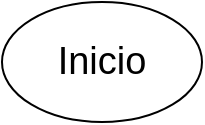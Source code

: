 <mxfile version="24.7.17">
  <diagram id="C5RBs43oDa-KdzZeNtuy" name="Page-1">
    <mxGraphModel dx="1114" dy="602" grid="1" gridSize="10" guides="1" tooltips="1" connect="1" arrows="1" fold="1" page="1" pageScale="1" pageWidth="827" pageHeight="1169" math="0" shadow="0">
      <root>
        <mxCell id="WIyWlLk6GJQsqaUBKTNV-0" />
        <mxCell id="WIyWlLk6GJQsqaUBKTNV-1" parent="WIyWlLk6GJQsqaUBKTNV-0" />
        <mxCell id="1Ynt2NGZ-HXczmNSVzjk-0" value="Inicio" style="strokeWidth=1;html=1;shape=mxgraph.flowchart.start_1;whiteSpace=wrap;fontSize=19;" vertex="1" parent="WIyWlLk6GJQsqaUBKTNV-1">
          <mxGeometry x="364" width="100" height="60" as="geometry" />
        </mxCell>
      </root>
    </mxGraphModel>
  </diagram>
</mxfile>
